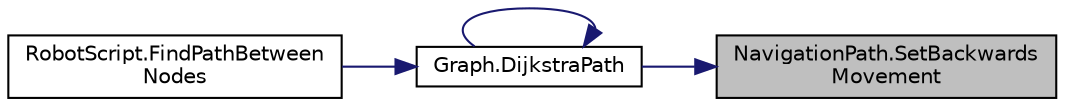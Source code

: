digraph "NavigationPath.SetBackwardsMovement"
{
 // LATEX_PDF_SIZE
  edge [fontname="Helvetica",fontsize="10",labelfontname="Helvetica",labelfontsize="10"];
  node [fontname="Helvetica",fontsize="10",shape=record];
  rankdir="RL";
  Node1 [label="NavigationPath.SetBackwards\lMovement",height=0.2,width=0.4,color="black", fillcolor="grey75", style="filled", fontcolor="black",tooltip=" "];
  Node1 -> Node2 [dir="back",color="midnightblue",fontsize="10",style="solid"];
  Node2 [label="Graph.DijkstraPath",height=0.2,width=0.4,color="black", fillcolor="white", style="filled",URL="$class_graph.html#a967bfa5ba07778a8b7c75e5030b06b38",tooltip=" "];
  Node2 -> Node2 [dir="back",color="midnightblue",fontsize="10",style="solid"];
  Node2 -> Node3 [dir="back",color="midnightblue",fontsize="10",style="solid"];
  Node3 [label="RobotScript.FindPathBetween\lNodes",height=0.2,width=0.4,color="black", fillcolor="white", style="filled",URL="$class_robot_script.html#ab03624ce05a1b8c16f52f1f7f62b9922",tooltip=" "];
}
